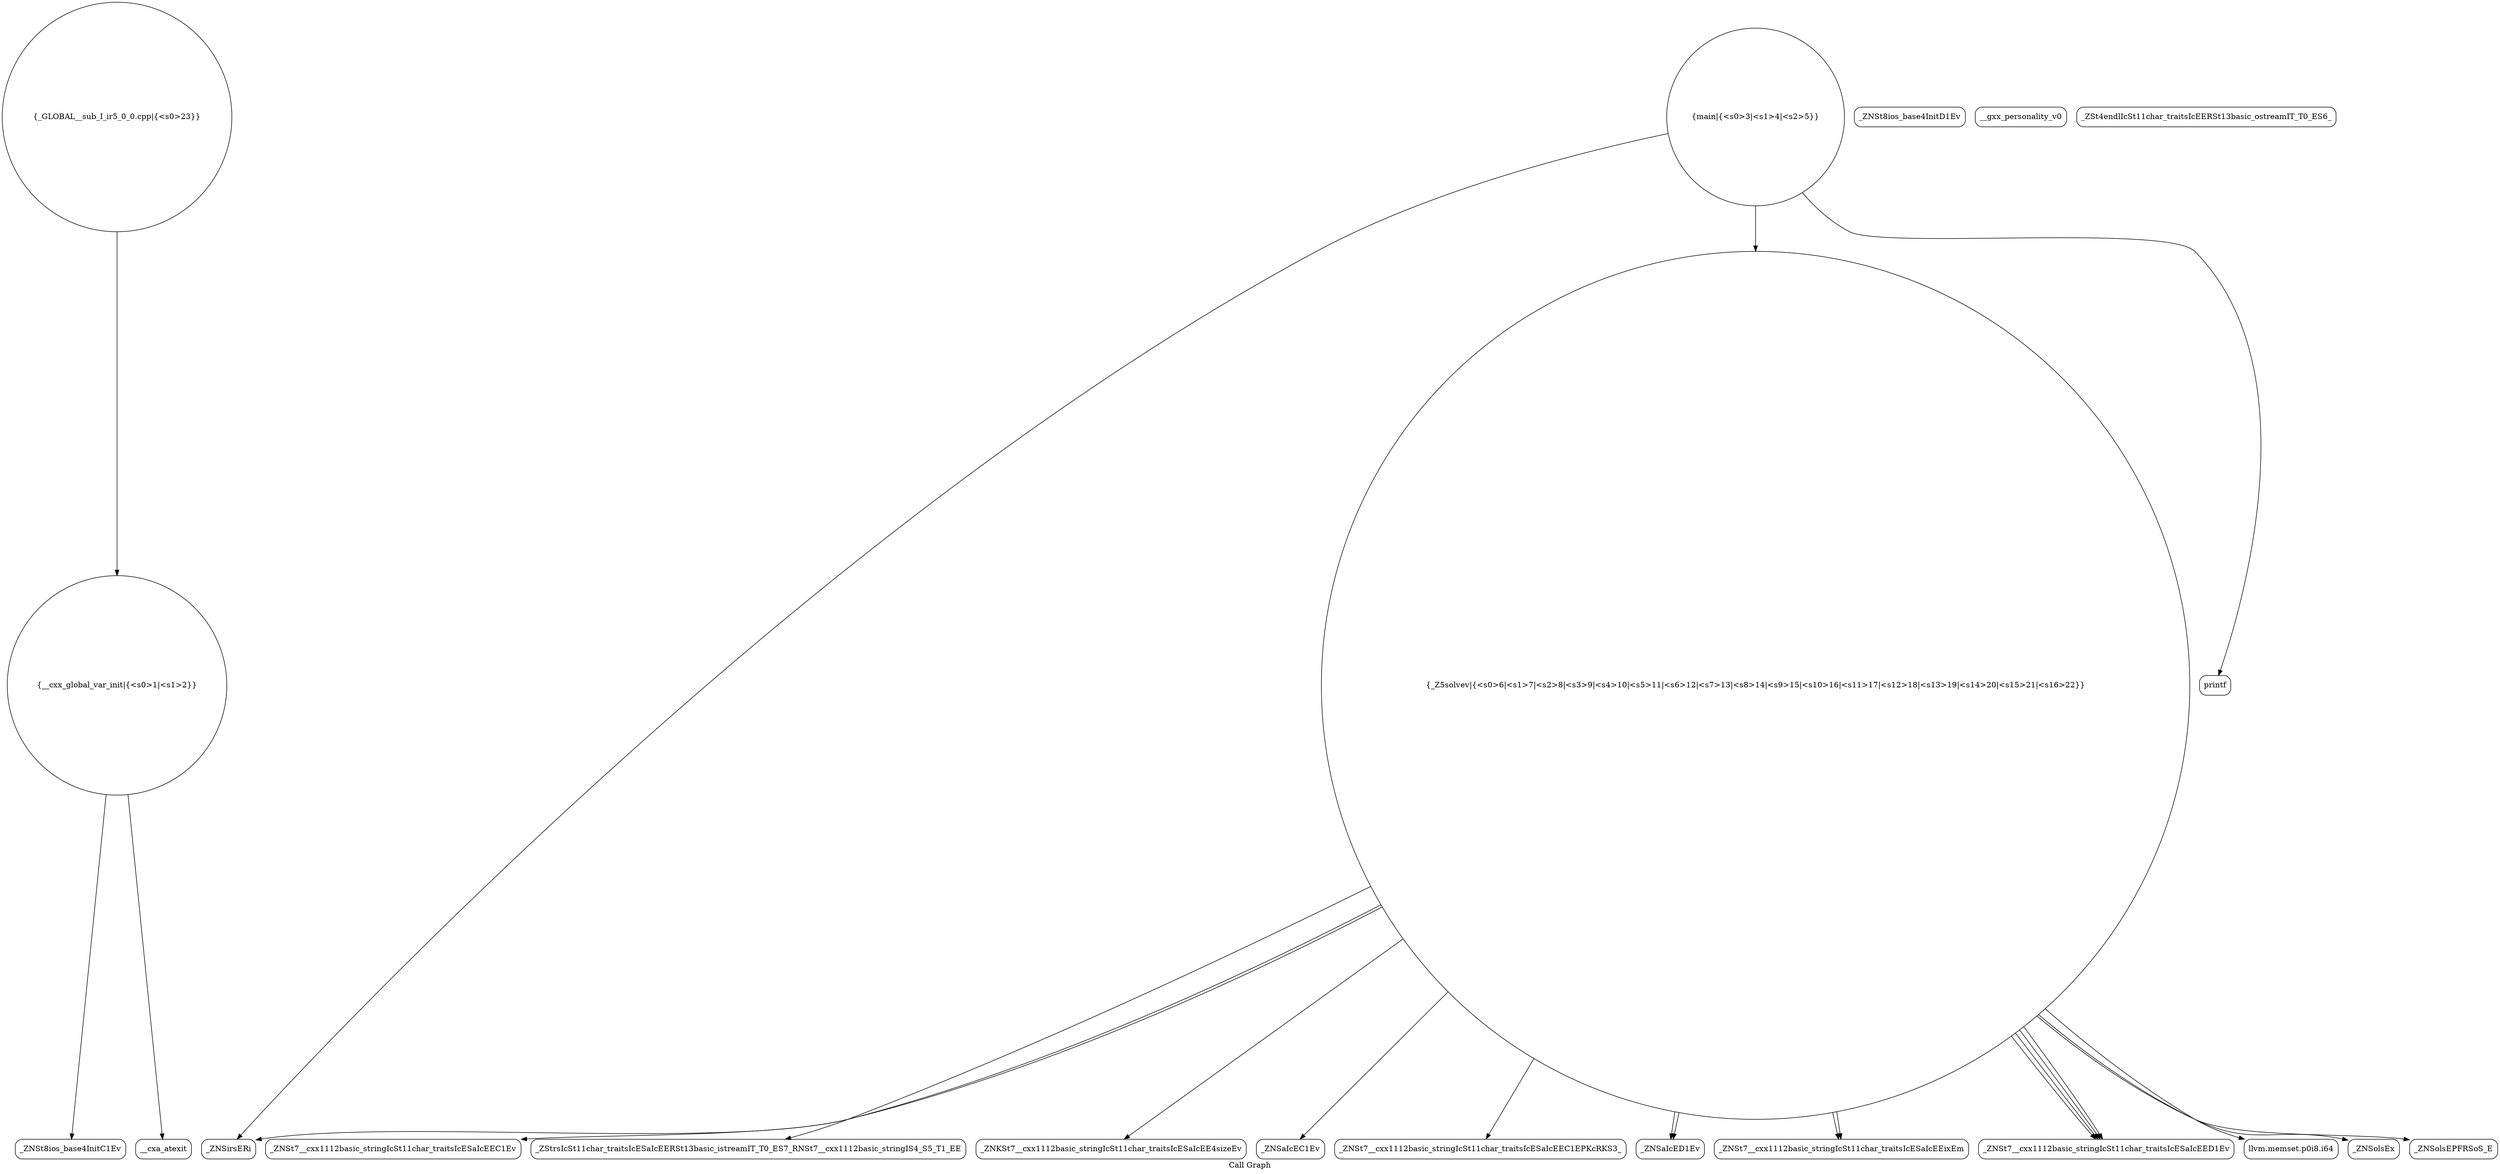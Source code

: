digraph "Call Graph" {
	label="Call Graph";

	Node0x55ad1a9f1bf0 [shape=record,shape=circle,label="{__cxx_global_var_init|{<s0>1|<s1>2}}"];
	Node0x55ad1a9f1bf0:s0 -> Node0x55ad1a9f2080[color=black];
	Node0x55ad1a9f1bf0:s1 -> Node0x55ad1a9f2180[color=black];
	Node0x55ad1a9f2380 [shape=record,shape=circle,label="{_Z5solvev|{<s0>6|<s1>7|<s2>8|<s3>9|<s4>10|<s5>11|<s6>12|<s7>13|<s8>14|<s9>15|<s10>16|<s11>17|<s12>18|<s13>19|<s14>20|<s15>21|<s16>22}}"];
	Node0x55ad1a9f2380:s0 -> Node0x55ad1a9f2400[color=black];
	Node0x55ad1a9f2380:s1 -> Node0x55ad1a9f2480[color=black];
	Node0x55ad1a9f2380:s2 -> Node0x55ad1a9f2280[color=black];
	Node0x55ad1a9f2380:s3 -> Node0x55ad1a9f2580[color=black];
	Node0x55ad1a9f2380:s4 -> Node0x55ad1a9f2600[color=black];
	Node0x55ad1a9f2380:s5 -> Node0x55ad1a9f2680[color=black];
	Node0x55ad1a9f2380:s6 -> Node0x55ad1a9f2700[color=black];
	Node0x55ad1a9f2380:s7 -> Node0x55ad1a9f2780[color=black];
	Node0x55ad1a9f2380:s8 -> Node0x55ad1a9f2780[color=black];
	Node0x55ad1a9f2380:s9 -> Node0x55ad1a9f2700[color=black];
	Node0x55ad1a9f2380:s10 -> Node0x55ad1a9f2a00[color=black];
	Node0x55ad1a9f2380:s11 -> Node0x55ad1a9f2800[color=black];
	Node0x55ad1a9f2380:s12 -> Node0x55ad1a9f2880[color=black];
	Node0x55ad1a9f2380:s13 -> Node0x55ad1a9f2900[color=black];
	Node0x55ad1a9f2380:s14 -> Node0x55ad1a9f2a00[color=black];
	Node0x55ad1a9f2380:s15 -> Node0x55ad1a9f2a00[color=black];
	Node0x55ad1a9f2380:s16 -> Node0x55ad1a9f2a00[color=black];
	Node0x55ad1a9f2700 [shape=record,shape=Mrecord,label="{_ZNSaIcED1Ev}"];
	Node0x55ad1a9f2a80 [shape=record,shape=circle,label="{_GLOBAL__sub_I_ir5_0_0.cpp|{<s0>23}}"];
	Node0x55ad1a9f2a80:s0 -> Node0x55ad1a9f1bf0[color=black];
	Node0x55ad1a9f2100 [shape=record,shape=Mrecord,label="{_ZNSt8ios_base4InitD1Ev}"];
	Node0x55ad1a9f2480 [shape=record,shape=Mrecord,label="{_ZStrsIcSt11char_traitsIcESaIcEERSt13basic_istreamIT_T0_ES7_RNSt7__cxx1112basic_stringIS4_S5_T1_EE}"];
	Node0x55ad1a9f2800 [shape=record,shape=Mrecord,label="{llvm.memset.p0i8.i64}"];
	Node0x55ad1a9f2200 [shape=record,shape=circle,label="{main|{<s0>3|<s1>4|<s2>5}}"];
	Node0x55ad1a9f2200:s0 -> Node0x55ad1a9f2280[color=black];
	Node0x55ad1a9f2200:s1 -> Node0x55ad1a9f2300[color=black];
	Node0x55ad1a9f2200:s2 -> Node0x55ad1a9f2380[color=black];
	Node0x55ad1a9f2580 [shape=record,shape=Mrecord,label="{_ZNKSt7__cxx1112basic_stringIcSt11char_traitsIcESaIcEE4sizeEv}"];
	Node0x55ad1a9f2900 [shape=record,shape=Mrecord,label="{_ZNSolsEPFRSoS_E}"];
	Node0x55ad1a9f2300 [shape=record,shape=Mrecord,label="{printf}"];
	Node0x55ad1a9f2680 [shape=record,shape=Mrecord,label="{_ZNSt7__cxx1112basic_stringIcSt11char_traitsIcESaIcEEC1EPKcRKS3_}"];
	Node0x55ad1a9f2a00 [shape=record,shape=Mrecord,label="{_ZNSt7__cxx1112basic_stringIcSt11char_traitsIcESaIcEED1Ev}"];
	Node0x55ad1a9f2080 [shape=record,shape=Mrecord,label="{_ZNSt8ios_base4InitC1Ev}"];
	Node0x55ad1a9f2400 [shape=record,shape=Mrecord,label="{_ZNSt7__cxx1112basic_stringIcSt11char_traitsIcESaIcEEC1Ev}"];
	Node0x55ad1a9f2780 [shape=record,shape=Mrecord,label="{_ZNSt7__cxx1112basic_stringIcSt11char_traitsIcESaIcEEixEm}"];
	Node0x55ad1a9f2180 [shape=record,shape=Mrecord,label="{__cxa_atexit}"];
	Node0x55ad1a9f2500 [shape=record,shape=Mrecord,label="{__gxx_personality_v0}"];
	Node0x55ad1a9f2880 [shape=record,shape=Mrecord,label="{_ZNSolsEx}"];
	Node0x55ad1a9f2280 [shape=record,shape=Mrecord,label="{_ZNSirsERi}"];
	Node0x55ad1a9f2600 [shape=record,shape=Mrecord,label="{_ZNSaIcEC1Ev}"];
	Node0x55ad1a9f2980 [shape=record,shape=Mrecord,label="{_ZSt4endlIcSt11char_traitsIcEERSt13basic_ostreamIT_T0_ES6_}"];
}

